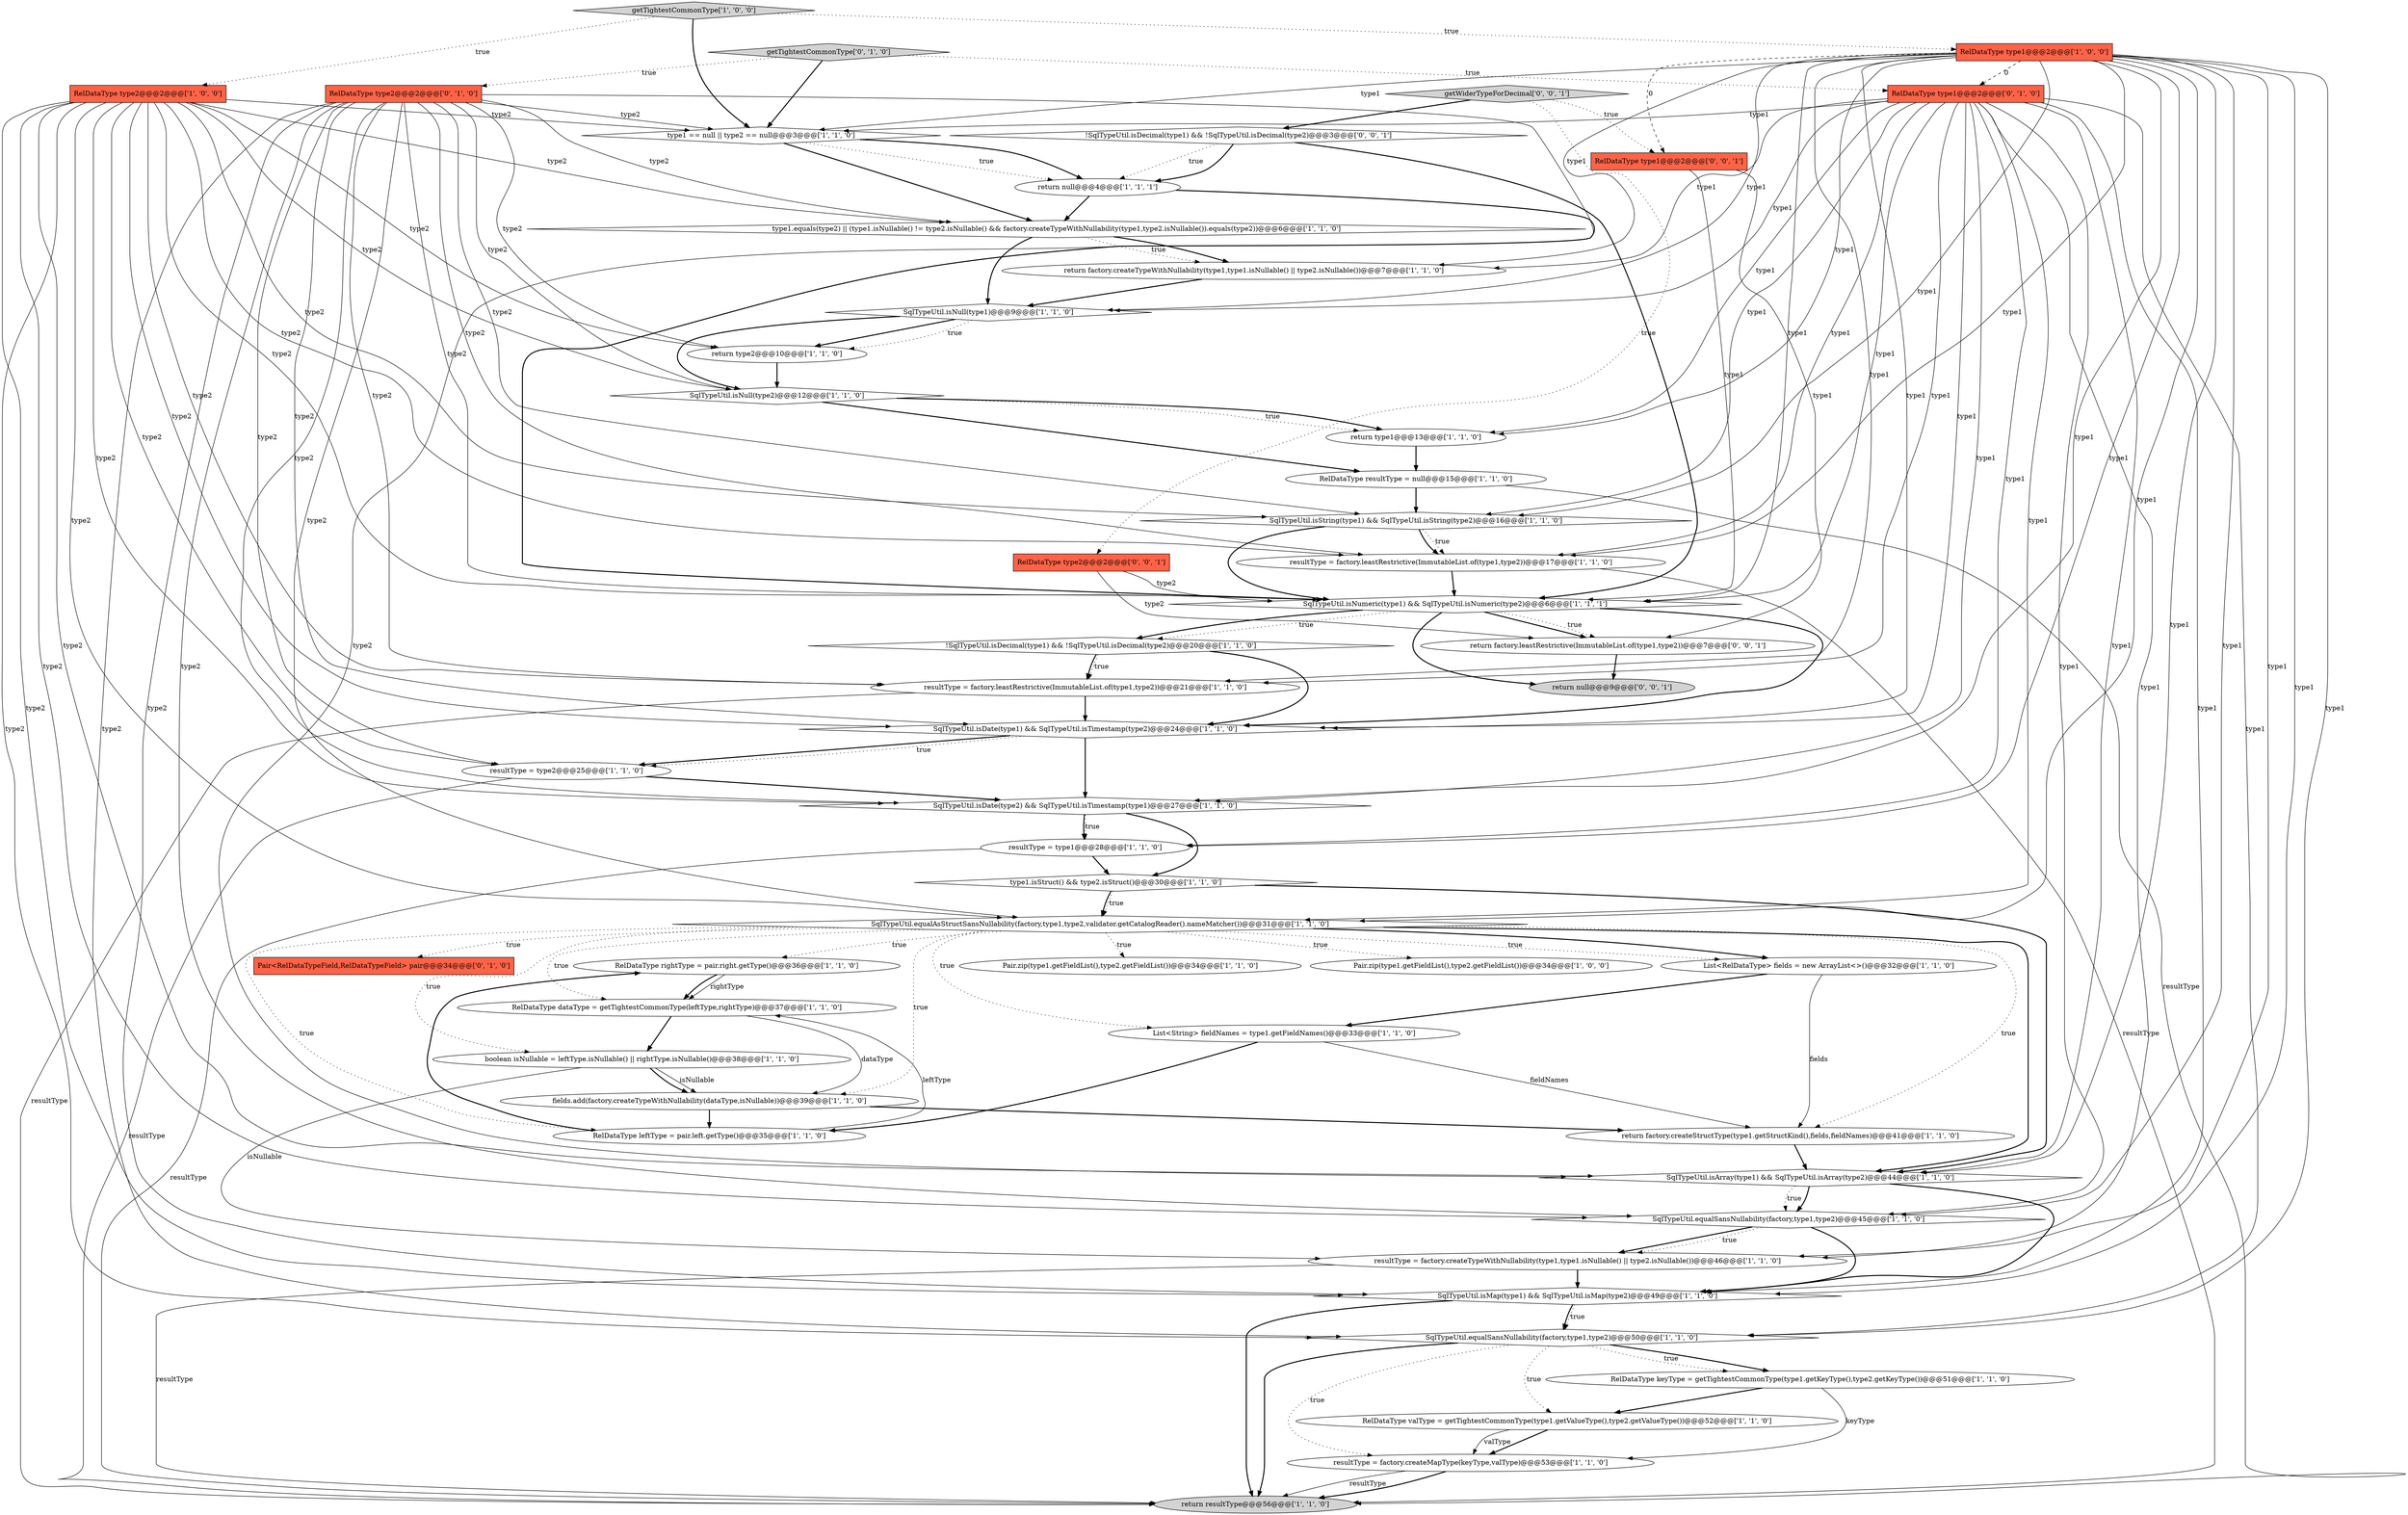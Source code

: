 digraph {
25 [style = filled, label = "SqlTypeUtil.isDate(type2) && SqlTypeUtil.isTimestamp(type1)@@@27@@@['1', '1', '0']", fillcolor = white, shape = diamond image = "AAA0AAABBB1BBB"];
35 [style = filled, label = "RelDataType type1@@@2@@@['1', '0', '0']", fillcolor = tomato, shape = box image = "AAA1AAABBB1BBB"];
5 [style = filled, label = "return factory.createTypeWithNullability(type1,type1.isNullable() || type2.isNullable())@@@7@@@['1', '1', '0']", fillcolor = white, shape = ellipse image = "AAA0AAABBB1BBB"];
12 [style = filled, label = "return type2@@@10@@@['1', '1', '0']", fillcolor = white, shape = ellipse image = "AAA0AAABBB1BBB"];
30 [style = filled, label = "resultType = factory.createTypeWithNullability(type1,type1.isNullable() || type2.isNullable())@@@46@@@['1', '1', '0']", fillcolor = white, shape = ellipse image = "AAA0AAABBB1BBB"];
20 [style = filled, label = "RelDataType rightType = pair.right.getType()@@@36@@@['1', '1', '0']", fillcolor = white, shape = ellipse image = "AAA0AAABBB1BBB"];
3 [style = filled, label = "SqlTypeUtil.isMap(type1) && SqlTypeUtil.isMap(type2)@@@49@@@['1', '1', '0']", fillcolor = white, shape = diamond image = "AAA0AAABBB1BBB"];
37 [style = filled, label = "getTightestCommonType['1', '0', '0']", fillcolor = lightgray, shape = diamond image = "AAA0AAABBB1BBB"];
4 [style = filled, label = "SqlTypeUtil.isDate(type1) && SqlTypeUtil.isTimestamp(type2)@@@24@@@['1', '1', '0']", fillcolor = white, shape = diamond image = "AAA0AAABBB1BBB"];
17 [style = filled, label = "SqlTypeUtil.equalSansNullability(factory,type1,type2)@@@45@@@['1', '1', '0']", fillcolor = white, shape = diamond image = "AAA0AAABBB1BBB"];
29 [style = filled, label = "List<String> fieldNames = type1.getFieldNames()@@@33@@@['1', '1', '0']", fillcolor = white, shape = ellipse image = "AAA0AAABBB1BBB"];
31 [style = filled, label = "RelDataType keyType = getTightestCommonType(type1.getKeyType(),type2.getKeyType())@@@51@@@['1', '1', '0']", fillcolor = white, shape = ellipse image = "AAA0AAABBB1BBB"];
51 [style = filled, label = "getWiderTypeForDecimal['0', '0', '1']", fillcolor = lightgray, shape = diamond image = "AAA0AAABBB3BBB"];
28 [style = filled, label = "resultType = type1@@@28@@@['1', '1', '0']", fillcolor = white, shape = ellipse image = "AAA0AAABBB1BBB"];
34 [style = filled, label = "resultType = type2@@@25@@@['1', '1', '0']", fillcolor = white, shape = ellipse image = "AAA0AAABBB1BBB"];
24 [style = filled, label = "resultType = factory.createMapType(keyType,valType)@@@53@@@['1', '1', '0']", fillcolor = white, shape = ellipse image = "AAA0AAABBB1BBB"];
41 [style = filled, label = "SqlTypeUtil.isNull(type2)@@@12@@@['1', '1', '0']", fillcolor = white, shape = diamond image = "AAA0AAABBB1BBB"];
22 [style = filled, label = "SqlTypeUtil.equalSansNullability(factory,type1,type2)@@@50@@@['1', '1', '0']", fillcolor = white, shape = diamond image = "AAA0AAABBB1BBB"];
9 [style = filled, label = "type1.isStruct() && type2.isStruct()@@@30@@@['1', '1', '0']", fillcolor = white, shape = diamond image = "AAA0AAABBB1BBB"];
43 [style = filled, label = "RelDataType type1@@@2@@@['0', '1', '0']", fillcolor = tomato, shape = box image = "AAA1AAABBB2BBB"];
14 [style = filled, label = "SqlTypeUtil.isNumeric(type1) && SqlTypeUtil.isNumeric(type2)@@@6@@@['1', '1', '1']", fillcolor = white, shape = diamond image = "AAA0AAABBB1BBB"];
19 [style = filled, label = "RelDataType dataType = getTightestCommonType(leftType,rightType)@@@37@@@['1', '1', '0']", fillcolor = white, shape = ellipse image = "AAA0AAABBB1BBB"];
26 [style = filled, label = "List<RelDataType> fields = new ArrayList<>()@@@32@@@['1', '1', '0']", fillcolor = white, shape = ellipse image = "AAA0AAABBB1BBB"];
39 [style = filled, label = "resultType = factory.leastRestrictive(ImmutableList.of(type1,type2))@@@21@@@['1', '1', '0']", fillcolor = white, shape = ellipse image = "AAA0AAABBB1BBB"];
1 [style = filled, label = "SqlTypeUtil.isNull(type1)@@@9@@@['1', '1', '0']", fillcolor = white, shape = diamond image = "AAA0AAABBB1BBB"];
46 [style = filled, label = "!SqlTypeUtil.isDecimal(type1) && !SqlTypeUtil.isDecimal(type2)@@@3@@@['0', '0', '1']", fillcolor = white, shape = diamond image = "AAA0AAABBB3BBB"];
33 [style = filled, label = "RelDataType resultType = null@@@15@@@['1', '1', '0']", fillcolor = white, shape = ellipse image = "AAA0AAABBB1BBB"];
47 [style = filled, label = "return null@@@9@@@['0', '0', '1']", fillcolor = lightgray, shape = ellipse image = "AAA0AAABBB3BBB"];
21 [style = filled, label = "SqlTypeUtil.equalAsStructSansNullability(factory,type1,type2,validator.getCatalogReader().nameMatcher())@@@31@@@['1', '1', '0']", fillcolor = white, shape = diamond image = "AAA0AAABBB1BBB"];
16 [style = filled, label = "return resultType@@@56@@@['1', '1', '0']", fillcolor = lightgray, shape = ellipse image = "AAA0AAABBB1BBB"];
32 [style = filled, label = "RelDataType leftType = pair.left.getType()@@@35@@@['1', '1', '0']", fillcolor = white, shape = ellipse image = "AAA0AAABBB1BBB"];
23 [style = filled, label = "return factory.createStructType(type1.getStructKind(),fields,fieldNames)@@@41@@@['1', '1', '0']", fillcolor = white, shape = ellipse image = "AAA0AAABBB1BBB"];
40 [style = filled, label = "type1 == null || type2 == null@@@3@@@['1', '1', '0']", fillcolor = white, shape = diamond image = "AAA0AAABBB1BBB"];
7 [style = filled, label = "boolean isNullable = leftType.isNullable() || rightType.isNullable()@@@38@@@['1', '1', '0']", fillcolor = white, shape = ellipse image = "AAA0AAABBB1BBB"];
38 [style = filled, label = "Pair.zip(type1.getFieldList(),type2.getFieldList())@@@34@@@['1', '1', '0']", fillcolor = white, shape = ellipse image = "AAA0AAABBB1BBB"];
42 [style = filled, label = "RelDataType type2@@@2@@@['0', '1', '0']", fillcolor = tomato, shape = box image = "AAA0AAABBB2BBB"];
13 [style = filled, label = "fields.add(factory.createTypeWithNullability(dataType,isNullable))@@@39@@@['1', '1', '0']", fillcolor = white, shape = ellipse image = "AAA0AAABBB1BBB"];
2 [style = filled, label = "SqlTypeUtil.isString(type1) && SqlTypeUtil.isString(type2)@@@16@@@['1', '1', '0']", fillcolor = white, shape = diamond image = "AAA0AAABBB1BBB"];
11 [style = filled, label = "RelDataType type2@@@2@@@['1', '0', '0']", fillcolor = tomato, shape = box image = "AAA0AAABBB1BBB"];
18 [style = filled, label = "return type1@@@13@@@['1', '1', '0']", fillcolor = white, shape = ellipse image = "AAA0AAABBB1BBB"];
10 [style = filled, label = "type1.equals(type2) || (type1.isNullable() != type2.isNullable() && factory.createTypeWithNullability(type1,type2.isNullable()).equals(type2))@@@6@@@['1', '1', '0']", fillcolor = white, shape = diamond image = "AAA0AAABBB1BBB"];
50 [style = filled, label = "return factory.leastRestrictive(ImmutableList.of(type1,type2))@@@7@@@['0', '0', '1']", fillcolor = white, shape = ellipse image = "AAA0AAABBB3BBB"];
8 [style = filled, label = "!SqlTypeUtil.isDecimal(type1) && !SqlTypeUtil.isDecimal(type2)@@@20@@@['1', '1', '0']", fillcolor = white, shape = diamond image = "AAA0AAABBB1BBB"];
0 [style = filled, label = "Pair.zip(type1.getFieldList(),type2.getFieldList())@@@34@@@['1', '0', '0']", fillcolor = white, shape = ellipse image = "AAA0AAABBB1BBB"];
45 [style = filled, label = "getTightestCommonType['0', '1', '0']", fillcolor = lightgray, shape = diamond image = "AAA0AAABBB2BBB"];
36 [style = filled, label = "RelDataType valType = getTightestCommonType(type1.getValueType(),type2.getValueType())@@@52@@@['1', '1', '0']", fillcolor = white, shape = ellipse image = "AAA0AAABBB1BBB"];
48 [style = filled, label = "RelDataType type2@@@2@@@['0', '0', '1']", fillcolor = tomato, shape = box image = "AAA0AAABBB3BBB"];
15 [style = filled, label = "SqlTypeUtil.isArray(type1) && SqlTypeUtil.isArray(type2)@@@44@@@['1', '1', '0']", fillcolor = white, shape = diamond image = "AAA0AAABBB1BBB"];
49 [style = filled, label = "RelDataType type1@@@2@@@['0', '0', '1']", fillcolor = tomato, shape = box image = "AAA0AAABBB3BBB"];
27 [style = filled, label = "return null@@@4@@@['1', '1', '1']", fillcolor = white, shape = ellipse image = "AAA0AAABBB1BBB"];
6 [style = filled, label = "resultType = factory.leastRestrictive(ImmutableList.of(type1,type2))@@@17@@@['1', '1', '0']", fillcolor = white, shape = ellipse image = "AAA0AAABBB1BBB"];
44 [style = filled, label = "Pair<RelDataTypeField,RelDataTypeField> pair@@@34@@@['0', '1', '0']", fillcolor = tomato, shape = box image = "AAA0AAABBB2BBB"];
28->16 [style = solid, label="resultType"];
42->2 [style = solid, label="type2"];
43->4 [style = solid, label="type1"];
11->40 [style = solid, label="type2"];
42->12 [style = solid, label="type2"];
22->31 [style = dotted, label="true"];
43->5 [style = solid, label="type1"];
4->25 [style = bold, label=""];
2->6 [style = bold, label=""];
21->15 [style = bold, label=""];
32->19 [style = solid, label="leftType"];
43->18 [style = solid, label="type1"];
28->9 [style = bold, label=""];
51->48 [style = dotted, label="true"];
42->25 [style = solid, label="type2"];
25->28 [style = dotted, label="true"];
35->30 [style = solid, label="type1"];
11->21 [style = solid, label="type2"];
3->16 [style = bold, label=""];
43->28 [style = solid, label="type1"];
39->16 [style = solid, label="resultType"];
21->38 [style = dotted, label="true"];
42->3 [style = solid, label="type2"];
30->16 [style = solid, label="resultType"];
21->26 [style = bold, label=""];
15->17 [style = bold, label=""];
35->2 [style = solid, label="type1"];
37->40 [style = bold, label=""];
36->24 [style = bold, label=""];
21->26 [style = dotted, label="true"];
11->2 [style = solid, label="type2"];
20->19 [style = solid, label="rightType"];
21->23 [style = dotted, label="true"];
21->7 [style = dotted, label="true"];
31->24 [style = solid, label="keyType"];
1->12 [style = dotted, label="true"];
2->14 [style = bold, label=""];
9->21 [style = bold, label=""];
1->12 [style = bold, label=""];
45->42 [style = dotted, label="true"];
35->40 [style = solid, label="type1"];
8->4 [style = bold, label=""];
43->21 [style = solid, label="type1"];
8->39 [style = bold, label=""];
32->20 [style = bold, label=""];
45->43 [style = dotted, label="true"];
11->34 [style = solid, label="type2"];
43->3 [style = solid, label="type1"];
35->15 [style = solid, label="type1"];
25->28 [style = bold, label=""];
35->18 [style = solid, label="type1"];
13->32 [style = bold, label=""];
36->24 [style = solid, label="valType"];
21->20 [style = dotted, label="true"];
35->49 [style = dashed, label="0"];
1->41 [style = bold, label=""];
43->22 [style = solid, label="type1"];
11->6 [style = solid, label="type2"];
21->0 [style = dotted, label="true"];
21->29 [style = dotted, label="true"];
35->21 [style = solid, label="type1"];
33->16 [style = solid, label="resultType"];
21->32 [style = dotted, label="true"];
22->24 [style = dotted, label="true"];
9->21 [style = dotted, label="true"];
29->23 [style = solid, label="fieldNames"];
35->1 [style = solid, label="type1"];
11->39 [style = solid, label="type2"];
39->4 [style = bold, label=""];
42->21 [style = solid, label="type2"];
35->25 [style = solid, label="type1"];
15->17 [style = dotted, label="true"];
12->41 [style = bold, label=""];
11->3 [style = solid, label="type2"];
5->1 [style = bold, label=""];
11->41 [style = solid, label="type2"];
6->16 [style = solid, label="resultType"];
29->32 [style = bold, label=""];
42->17 [style = solid, label="type2"];
43->14 [style = solid, label="type1"];
48->14 [style = solid, label="type2"];
46->14 [style = bold, label=""];
21->13 [style = dotted, label="true"];
14->8 [style = bold, label=""];
35->43 [style = dashed, label="0"];
20->19 [style = bold, label=""];
43->17 [style = solid, label="type1"];
10->1 [style = bold, label=""];
43->6 [style = solid, label="type1"];
35->39 [style = solid, label="type1"];
14->4 [style = bold, label=""];
42->34 [style = solid, label="type2"];
27->14 [style = bold, label=""];
37->11 [style = dotted, label="true"];
24->16 [style = solid, label="resultType"];
43->2 [style = solid, label="type1"];
35->14 [style = solid, label="type1"];
35->4 [style = solid, label="type1"];
43->15 [style = solid, label="type1"];
22->16 [style = bold, label=""];
25->9 [style = bold, label=""];
18->33 [style = bold, label=""];
23->15 [style = bold, label=""];
51->49 [style = dotted, label="true"];
8->39 [style = dotted, label="true"];
31->36 [style = bold, label=""];
26->23 [style = solid, label="fields"];
11->12 [style = solid, label="type2"];
15->3 [style = bold, label=""];
43->39 [style = solid, label="type1"];
35->5 [style = solid, label="type1"];
37->35 [style = dotted, label="true"];
10->5 [style = bold, label=""];
19->13 [style = solid, label="dataType"];
42->6 [style = solid, label="type2"];
30->3 [style = bold, label=""];
35->3 [style = solid, label="type1"];
2->6 [style = dotted, label="true"];
40->27 [style = bold, label=""];
27->10 [style = bold, label=""];
14->8 [style = dotted, label="true"];
17->3 [style = bold, label=""];
14->50 [style = bold, label=""];
14->47 [style = bold, label=""];
11->10 [style = solid, label="type2"];
22->36 [style = dotted, label="true"];
35->28 [style = solid, label="type1"];
41->33 [style = bold, label=""];
40->27 [style = dotted, label="true"];
49->14 [style = solid, label="type1"];
35->6 [style = solid, label="type1"];
42->15 [style = solid, label="type2"];
41->18 [style = bold, label=""];
33->2 [style = bold, label=""];
4->34 [style = bold, label=""];
43->25 [style = solid, label="type1"];
45->40 [style = bold, label=""];
7->13 [style = solid, label="isNullable"];
11->17 [style = solid, label="type2"];
40->10 [style = bold, label=""];
7->13 [style = bold, label=""];
34->25 [style = bold, label=""];
11->4 [style = solid, label="type2"];
14->50 [style = dotted, label="true"];
26->29 [style = bold, label=""];
34->16 [style = solid, label="resultType"];
49->50 [style = solid, label="type1"];
42->40 [style = solid, label="type2"];
22->31 [style = bold, label=""];
43->30 [style = solid, label="type1"];
41->18 [style = dotted, label="true"];
17->30 [style = bold, label=""];
10->5 [style = dotted, label="true"];
3->22 [style = bold, label=""];
51->46 [style = bold, label=""];
46->27 [style = dotted, label="true"];
6->14 [style = bold, label=""];
24->16 [style = bold, label=""];
11->22 [style = solid, label="type2"];
7->30 [style = solid, label="isNullable"];
11->14 [style = solid, label="type2"];
48->50 [style = solid, label="type2"];
17->30 [style = dotted, label="true"];
21->44 [style = dotted, label="true"];
42->4 [style = solid, label="type2"];
9->15 [style = bold, label=""];
43->40 [style = solid, label="type1"];
50->47 [style = bold, label=""];
21->19 [style = dotted, label="true"];
35->22 [style = solid, label="type1"];
46->27 [style = bold, label=""];
3->22 [style = dotted, label="true"];
42->22 [style = solid, label="type2"];
13->23 [style = bold, label=""];
42->41 [style = solid, label="type2"];
4->34 [style = dotted, label="true"];
11->15 [style = solid, label="type2"];
11->25 [style = solid, label="type2"];
42->10 [style = solid, label="type2"];
19->7 [style = bold, label=""];
42->14 [style = solid, label="type2"];
35->17 [style = solid, label="type1"];
42->39 [style = solid, label="type2"];
43->1 [style = solid, label="type1"];
}
